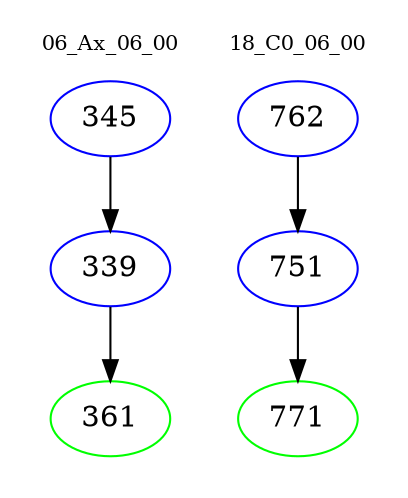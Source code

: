 digraph{
subgraph cluster_0 {
color = white
label = "06_Ax_06_00";
fontsize=10;
T0_345 [label="345", color="blue"]
T0_345 -> T0_339 [color="black"]
T0_339 [label="339", color="blue"]
T0_339 -> T0_361 [color="black"]
T0_361 [label="361", color="green"]
}
subgraph cluster_1 {
color = white
label = "18_C0_06_00";
fontsize=10;
T1_762 [label="762", color="blue"]
T1_762 -> T1_751 [color="black"]
T1_751 [label="751", color="blue"]
T1_751 -> T1_771 [color="black"]
T1_771 [label="771", color="green"]
}
}
